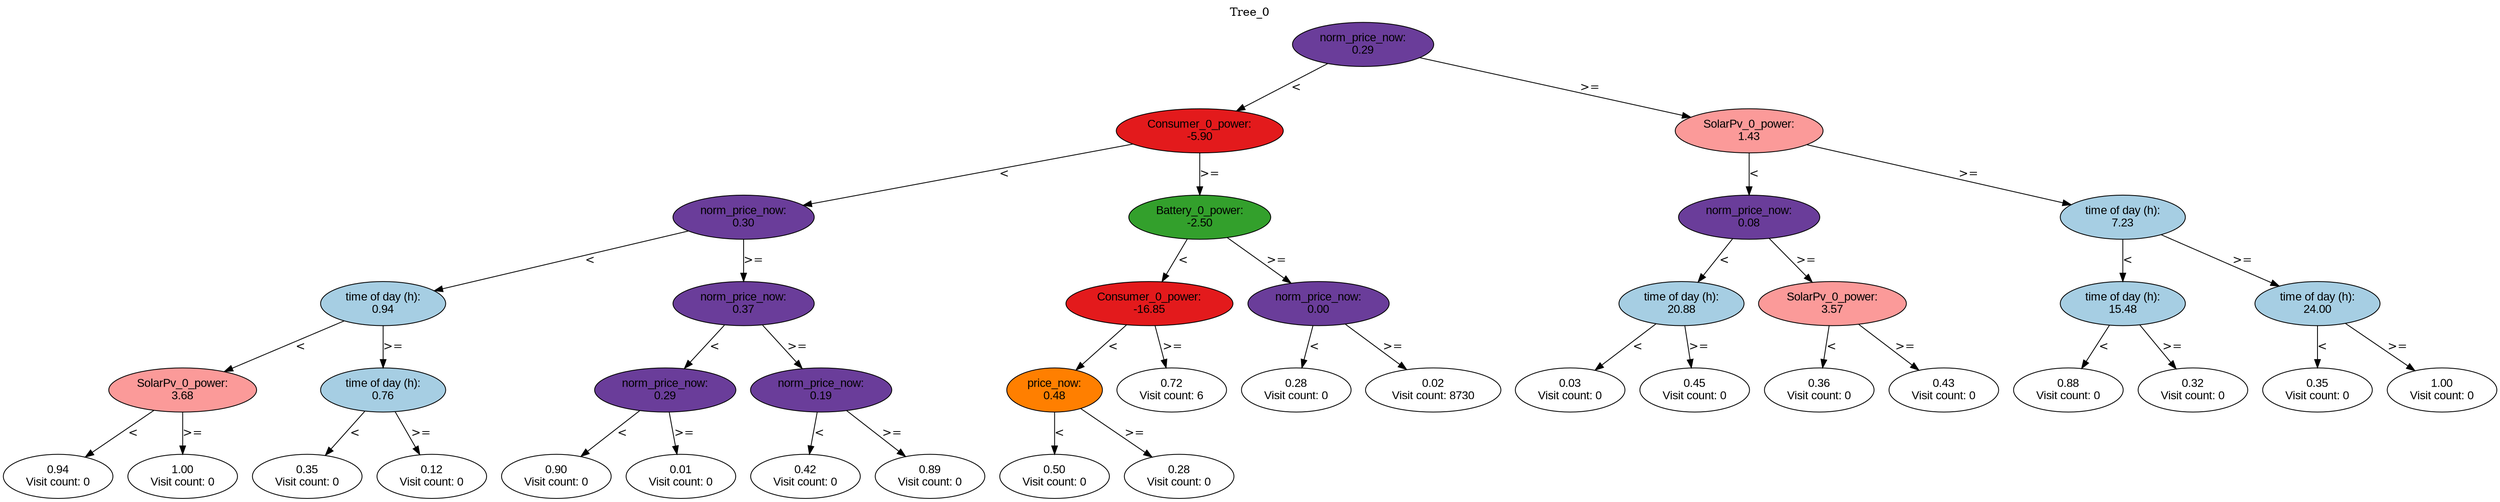digraph BST {
    node [fontname="Arial" style=filled colorscheme=paired12];
    0 [ label = "norm_price_now:
0.29" fillcolor=10];
    1 [ label = "Consumer_0_power:
-5.90" fillcolor=6];
    2 [ label = "norm_price_now:
0.30" fillcolor=10];
    3 [ label = "time of day (h):
0.94" fillcolor=1];
    4 [ label = "SolarPv_0_power:
3.68" fillcolor=5];
    5 [ label = "0.94
Visit count: 0" fillcolor=white];
    6 [ label = "1.00
Visit count: 0" fillcolor=white];
    7 [ label = "time of day (h):
0.76" fillcolor=1];
    8 [ label = "0.35
Visit count: 0" fillcolor=white];
    9 [ label = "0.12
Visit count: 0" fillcolor=white];
    10 [ label = "norm_price_now:
0.37" fillcolor=10];
    11 [ label = "norm_price_now:
0.29" fillcolor=10];
    12 [ label = "0.90
Visit count: 0" fillcolor=white];
    13 [ label = "0.01
Visit count: 0" fillcolor=white];
    14 [ label = "norm_price_now:
0.19" fillcolor=10];
    15 [ label = "0.42
Visit count: 0" fillcolor=white];
    16 [ label = "0.89
Visit count: 0" fillcolor=white];
    17 [ label = "Battery_0_power:
-2.50" fillcolor=4];
    18 [ label = "Consumer_0_power:
-16.85" fillcolor=6];
    19 [ label = "price_now:
0.48" fillcolor=8];
    20 [ label = "0.50
Visit count: 0" fillcolor=white];
    21 [ label = "0.28
Visit count: 0" fillcolor=white];
    22 [ label = "0.72
Visit count: 6" fillcolor=white];
    23 [ label = "norm_price_now:
0.00" fillcolor=10];
    24 [ label = "0.28
Visit count: 0" fillcolor=white];
    25 [ label = "0.02
Visit count: 8730" fillcolor=white];
    26 [ label = "SolarPv_0_power:
1.43" fillcolor=5];
    27 [ label = "norm_price_now:
0.08" fillcolor=10];
    28 [ label = "time of day (h):
20.88" fillcolor=1];
    29 [ label = "0.03
Visit count: 0" fillcolor=white];
    30 [ label = "0.45
Visit count: 0" fillcolor=white];
    31 [ label = "SolarPv_0_power:
3.57" fillcolor=5];
    32 [ label = "0.36
Visit count: 0" fillcolor=white];
    33 [ label = "0.43
Visit count: 0" fillcolor=white];
    34 [ label = "time of day (h):
7.23" fillcolor=1];
    35 [ label = "time of day (h):
15.48" fillcolor=1];
    36 [ label = "0.88
Visit count: 0" fillcolor=white];
    37 [ label = "0.32
Visit count: 0" fillcolor=white];
    38 [ label = "time of day (h):
24.00" fillcolor=1];
    39 [ label = "0.35
Visit count: 0" fillcolor=white];
    40 [ label = "1.00
Visit count: 0" fillcolor=white];

    0  -> 1[ label = "<"];
    0  -> 26[ label = ">="];
    1  -> 2[ label = "<"];
    1  -> 17[ label = ">="];
    2  -> 3[ label = "<"];
    2  -> 10[ label = ">="];
    3  -> 4[ label = "<"];
    3  -> 7[ label = ">="];
    4  -> 5[ label = "<"];
    4  -> 6[ label = ">="];
    7  -> 8[ label = "<"];
    7  -> 9[ label = ">="];
    10  -> 11[ label = "<"];
    10  -> 14[ label = ">="];
    11  -> 12[ label = "<"];
    11  -> 13[ label = ">="];
    14  -> 15[ label = "<"];
    14  -> 16[ label = ">="];
    17  -> 18[ label = "<"];
    17  -> 23[ label = ">="];
    18  -> 19[ label = "<"];
    18  -> 22[ label = ">="];
    19  -> 20[ label = "<"];
    19  -> 21[ label = ">="];
    23  -> 24[ label = "<"];
    23  -> 25[ label = ">="];
    26  -> 27[ label = "<"];
    26  -> 34[ label = ">="];
    27  -> 28[ label = "<"];
    27  -> 31[ label = ">="];
    28  -> 29[ label = "<"];
    28  -> 30[ label = ">="];
    31  -> 32[ label = "<"];
    31  -> 33[ label = ">="];
    34  -> 35[ label = "<"];
    34  -> 38[ label = ">="];
    35  -> 36[ label = "<"];
    35  -> 37[ label = ">="];
    38  -> 39[ label = "<"];
    38  -> 40[ label = ">="];

    labelloc="t";
    label="Tree_0";
}